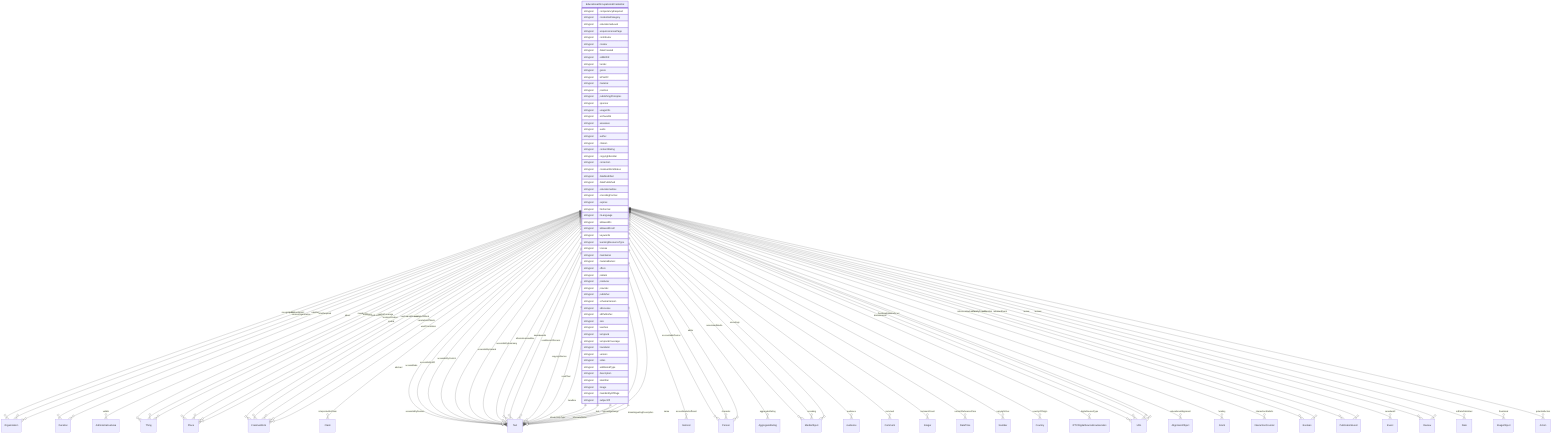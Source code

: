 erDiagram
EducationalOccupationalCredential {
    stringList competencyRequired  
    stringList credentialCategory  
    stringList educationalLevel  
    stringList acquireLicensePage  
    stringList contributor  
    stringList creator  
    stringList dateCreated  
    stringList editEIDR  
    stringList funder  
    stringList genre  
    stringList isPartOf  
    stringList material  
    stringList position  
    stringList publishingPrinciples  
    stringList sponsor  
    stringList usageInfo  
    stringList archivedAt  
    stringList assesses  
    stringList audio  
    stringList author  
    stringList citation  
    stringList contentRating  
    stringList copyrightHolder  
    stringList correction  
    stringList creativeWorkStatus  
    stringList dateModified  
    stringList datePublished  
    stringList educationalUse  
    stringList encodingFormat  
    stringList expires  
    stringList fileFormat  
    stringList inLanguage  
    stringList isBasedOn  
    stringList isBasedOnUrl  
    stringList keywords  
    stringList learningResourceType  
    stringList license  
    stringList maintainer  
    stringList materialExtent  
    stringList offers  
    stringList pattern  
    stringList producer  
    stringList provider  
    stringList publisher  
    stringList schemaVersion  
    stringList sdLicense  
    stringList sdPublisher  
    stringList size  
    stringList teaches  
    stringList temporal  
    stringList temporalCoverage  
    stringList translator  
    stringList version  
    stringList video  
    stringList additionalType  
    stringList description  
    stringList identifier  
    stringList image  
    stringList mainEntityOfPage  
    stringList subjectOf  
}

EducationalOccupationalCredential ||--}o Organization : "recognizedBy"
EducationalOccupationalCredential ||--}o Duration : "validFor"
EducationalOccupationalCredential ||--}o AdministrativeArea : "validIn"
EducationalOccupationalCredential ||--}o Thing : "about"
EducationalOccupationalCredential ||--}o Place : "contentLocation"
EducationalOccupationalCredential ||--}o CreativeWork : "hasPart"
EducationalOccupationalCredential ||--}o Claim : "interpretedAsClaim"
EducationalOccupationalCredential ||--}o Thing : "mainEntity"
EducationalOccupationalCredential ||--}o Place : "spatialCoverage"
EducationalOccupationalCredential ||--}o CreativeWork : "workExample"
EducationalOccupationalCredential ||--}o Text : "abstract"
EducationalOccupationalCredential ||--}o Text : "accessMode"
EducationalOccupationalCredential ||--}o ItemList : "accessModeSufficient"
EducationalOccupationalCredential ||--}o Text : "accessibilityAPI"
EducationalOccupationalCredential ||--}o Text : "accessibilityControl"
EducationalOccupationalCredential ||--}o Text : "accessibilityFeature"
EducationalOccupationalCredential ||--}o Text : "accessibilityHazard"
EducationalOccupationalCredential ||--}o Text : "accessibilitySummary"
EducationalOccupationalCredential ||--}o Person : "accountablePerson"
EducationalOccupationalCredential ||--}o AggregateRating : "aggregateRating"
EducationalOccupationalCredential ||--}o Text : "alternativeHeadline"
EducationalOccupationalCredential ||--}o MediaObject : "associatedMedia"
EducationalOccupationalCredential ||--}o Audience : "audience"
EducationalOccupationalCredential ||--}o Text : "award"
EducationalOccupationalCredential ||--}o Text : "awards"
EducationalOccupationalCredential ||--}o Person : "character"
EducationalOccupationalCredential ||--}o Comment : "comment"
EducationalOccupationalCredential ||--}o Integer : "commentCount"
EducationalOccupationalCredential ||--}o Text : "conditionsOfAccess"
EducationalOccupationalCredential ||--}o DateTime : "contentReferenceTime"
EducationalOccupationalCredential ||--}o Text : "copyrightNotice"
EducationalOccupationalCredential ||--}o Number : "copyrightYear"
EducationalOccupationalCredential ||--}o Country : "countryOfOrigin"
EducationalOccupationalCredential ||--}o Text : "creditText"
EducationalOccupationalCredential ||--}o IPTCDigitalSourceEnumeration : "digitalSourceType"
EducationalOccupationalCredential ||--}o URL : "discussionUrl"
EducationalOccupationalCredential ||--}o Person : "editor"
EducationalOccupationalCredential ||--}o AlignmentObject : "educationalAlignment"
EducationalOccupationalCredential ||--}o MediaObject : "encoding"
EducationalOccupationalCredential ||--}o MediaObject : "encodings"
EducationalOccupationalCredential ||--}o CreativeWork : "exampleOfWork"
EducationalOccupationalCredential ||--}o Grant : "funding"
EducationalOccupationalCredential ||--}o Text : "headline"
EducationalOccupationalCredential ||--}o InteractionCounter : "interactionStatistic"
EducationalOccupationalCredential ||--}o Text : "interactivityType"
EducationalOccupationalCredential ||--}o Boolean : "isAccessibleForFree"
EducationalOccupationalCredential ||--}o Boolean : "isFamilyFriendly"
EducationalOccupationalCredential ||--}o Place : "locationCreated"
EducationalOccupationalCredential ||--}o Thing : "mentions"
EducationalOccupationalCredential ||--}o PublicationEvent : "publication"
EducationalOccupationalCredential ||--}o Organization : "publisherImprint"
EducationalOccupationalCredential ||--}o Event : "recordedAt"
EducationalOccupationalCredential ||--}o PublicationEvent : "releasedEvent"
EducationalOccupationalCredential ||--}o Review : "review"
EducationalOccupationalCredential ||--}o Review : "reviews"
EducationalOccupationalCredential ||--}o Date : "sdDatePublished"
EducationalOccupationalCredential ||--}o Organization : "sourceOrganization"
EducationalOccupationalCredential ||--}o Place : "spatial"
EducationalOccupationalCredential ||--}o Text : "text"
EducationalOccupationalCredential ||--}o ImageObject : "thumbnail"
EducationalOccupationalCredential ||--}o URL : "thumbnailUrl"
EducationalOccupationalCredential ||--}o Duration : "timeRequired"
EducationalOccupationalCredential ||--}o CreativeWork : "translationOfWork"
EducationalOccupationalCredential ||--}o Text : "typicalAgeRange"
EducationalOccupationalCredential ||--}o CreativeWork : "workTranslation"
EducationalOccupationalCredential ||--}o Text : "alternateName"
EducationalOccupationalCredential ||--}o Text : "disambiguatingDescription"
EducationalOccupationalCredential ||--}o Text : "name"
EducationalOccupationalCredential ||--}o URL : "sameAs"
EducationalOccupationalCredential ||--}o Action : "potentialAction"
EducationalOccupationalCredential ||--}o URL : "url"